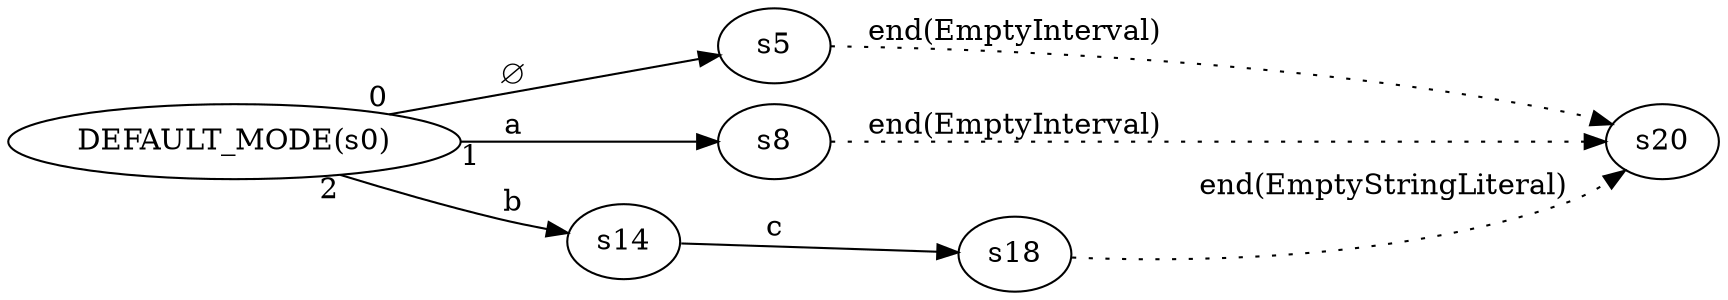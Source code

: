 digraph ATN {
  rankdir=LR;

  "DEFAULT_MODE(s0)" -> s5 [label=∅ taillabel=0]
  s5 -> s20 [label="end(EmptyInterval)" style=dotted]
  "DEFAULT_MODE(s0)" -> s8 [label=a taillabel=1]
  s8 -> s20 [label="end(EmptyInterval)" style=dotted]
  "DEFAULT_MODE(s0)" -> s14 [label=b taillabel=2]
  s14 -> s18 [label=c]
  s18 -> s20 [label="end(EmptyStringLiteral)" style=dotted]
}